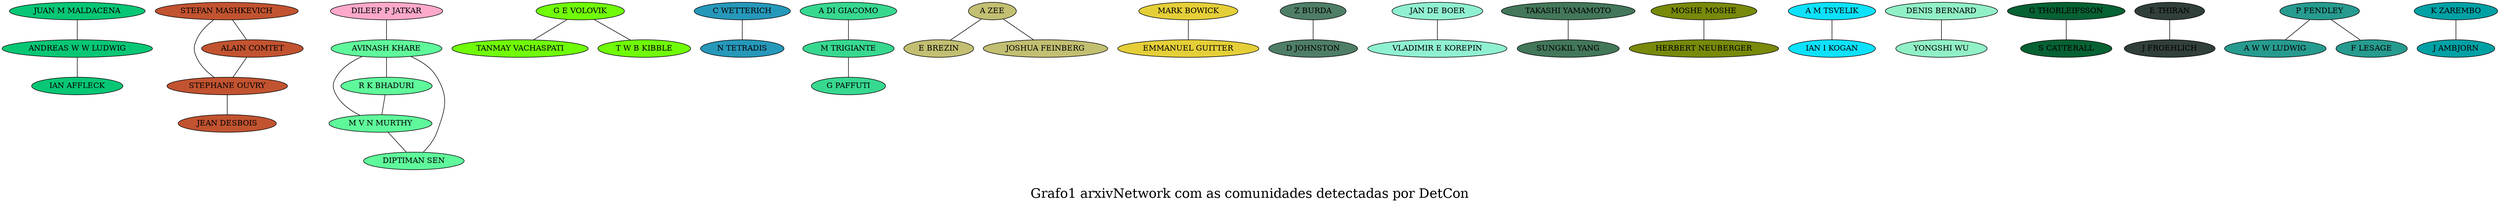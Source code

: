 /*****
Grafo1 arxivNetwork com as comunidades detectadas por DetCon
*****/

graph G {
  graph [splines=true overlap=false]
  node  [shape=ellipse, width=0.3, height=0.3]
  721 [label="ANDREAS W W LUDWIG",style=filled, fillcolor="#07C775"];
  65 [label="JUAN M MALDACENA",style=filled, fillcolor="#07C775"];
  583 [label="STEPHANE OUVRY",style=filled, fillcolor="#C25330"];
  138 [label="STEFAN MASHKEVICH",style=filled, fillcolor="#C25330"];
  19 [label="AVINASH KHARE",style=filled, fillcolor="#5FF99B"];
  380 [label="M V N MURTHY",style=filled, fillcolor="#5FF99B"];
  210 [label="G E VOLOVIK",style=filled, fillcolor="#70FB08"];
  212 [label="TANMAY VACHASPATI",style=filled, fillcolor="#70FB08"];
  211 [label="T W B KIBBLE",style=filled, fillcolor="#70FB08"];
  121 [label="C WETTERICH",style=filled, fillcolor="#2698BA"];
  122 [label="N TETRADIS",style=filled, fillcolor="#2698BA"];
  723 [label="IAN AFFLECK",style=filled, fillcolor="#07C775"];
  715 [label="A DI GIACOMO",style=filled, fillcolor="#37D890"];
  717 [label="M TRIGIANTE",style=filled, fillcolor="#37D890"];
  549 [label="A ZEE",style=filled, fillcolor="#C2BF72"];
  551 [label="E BREZIN",style=filled, fillcolor="#C2BF72"];
  550 [label="JOSHUA FEINBERG",style=filled, fillcolor="#C2BF72"];
  319 [label="MARK BOWICK",style=filled, fillcolor="#E5CF38"];
  320 [label="EMMANUEL GUITTER",style=filled, fillcolor="#E5CF38"];
  804 [label="G PAFFUTI",style=filled, fillcolor="#37D890"];
  694 [label="DIPTIMAN SEN",style=filled, fillcolor="#5FF99B"];
  635 [label="D JOHNSTON",style=filled, fillcolor="#4F7E67"];
  497 [label="Z BURDA",style=filled, fillcolor="#4F7E67"];
  815 [label="JAN DE BOER",style=filled, fillcolor="#90F0D2"];
  881 [label="VLADIMIR E KOREPIN",style=filled, fillcolor="#90F0D2"];
  755 [label="TAKASHI YAMAMOTO",style=filled, fillcolor="#43775A"];
  756 [label="SUNGKIL YANG",style=filled, fillcolor="#43775A"];
  379 [label="R K BHADURI",style=filled, fillcolor="#5FF99B"];
  582 [label="ALAIN COMTET",style=filled, fillcolor="#C25330"];
  538 [label="HERBERT NEUBERGER",style=filled, fillcolor="#79890A"];
  72 [label="MOSHE MOSHE",style=filled, fillcolor="#79890A"];
  224 [label="A M TSVELIK",style=filled, fillcolor="#0DE1FB"];
  225 [label="IAN I KOGAN",style=filled, fillcolor="#0DE1FB"];
  966 [label="YONGSHI WU",style=filled, fillcolor="#91F0C6"];
  930 [label="DENIS BERNARD",style=filled, fillcolor="#91F0C6"];
  18 [label="DILEEP P JATKAR",style=filled, fillcolor="#FDA9CA"];
  492 [label="G THORLEIFSSON",style=filled, fillcolor="#066133"];
  777 [label="S CATTERALL",style=filled, fillcolor="#066133"];
  835 [label="E THIRAN",style=filled, fillcolor="#313F3B"];
  836 [label="J FROEHLICH",style=filled, fillcolor="#313F3B"];
  714 [label="JEAN DESBOIS",style=filled, fillcolor="#C25330"];
  559 [label="P FENDLEY",style=filled, fillcolor="#279B8F"];
  561 [label="A W W LUDWIG",style=filled, fillcolor="#279B8F"];
  560 [label="F LESAGE",style=filled, fillcolor="#279B8F"];
  491 [label="J AMBJORN",style=filled, fillcolor="#00A1A5"];
  367 [label="K ZAREMBO",style=filled, fillcolor="#00A1A5"];
  721 -- 723;
  65 -- 721;
  583 -- 714;
  138 -- 582;
  138 -- 583;
  19 -- 379;
  19 -- 380;
  19 -- 694;
  380 -- 694;
  210 -- 211;
  210 -- 212;
  121 -- 122;
  715 -- 717;
  717 -- 804;
  549 -- 550;
  549 -- 551;
  319 -- 320;
  497 -- 635;
  815 -- 881;
  755 -- 756;
  379 -- 380;
  582 -- 583;
  72 -- 538;
  224 -- 225;
  930 -- 966;
  18 -- 19;
  492 -- 777;
  835 -- 836;
  559 -- 560;
  559 -- 561;
  367 -- 491;
  label = "\nGrafo1 arxivNetwork com as comunidades detectadas por DetCon\n";  fontsize=24;
}
